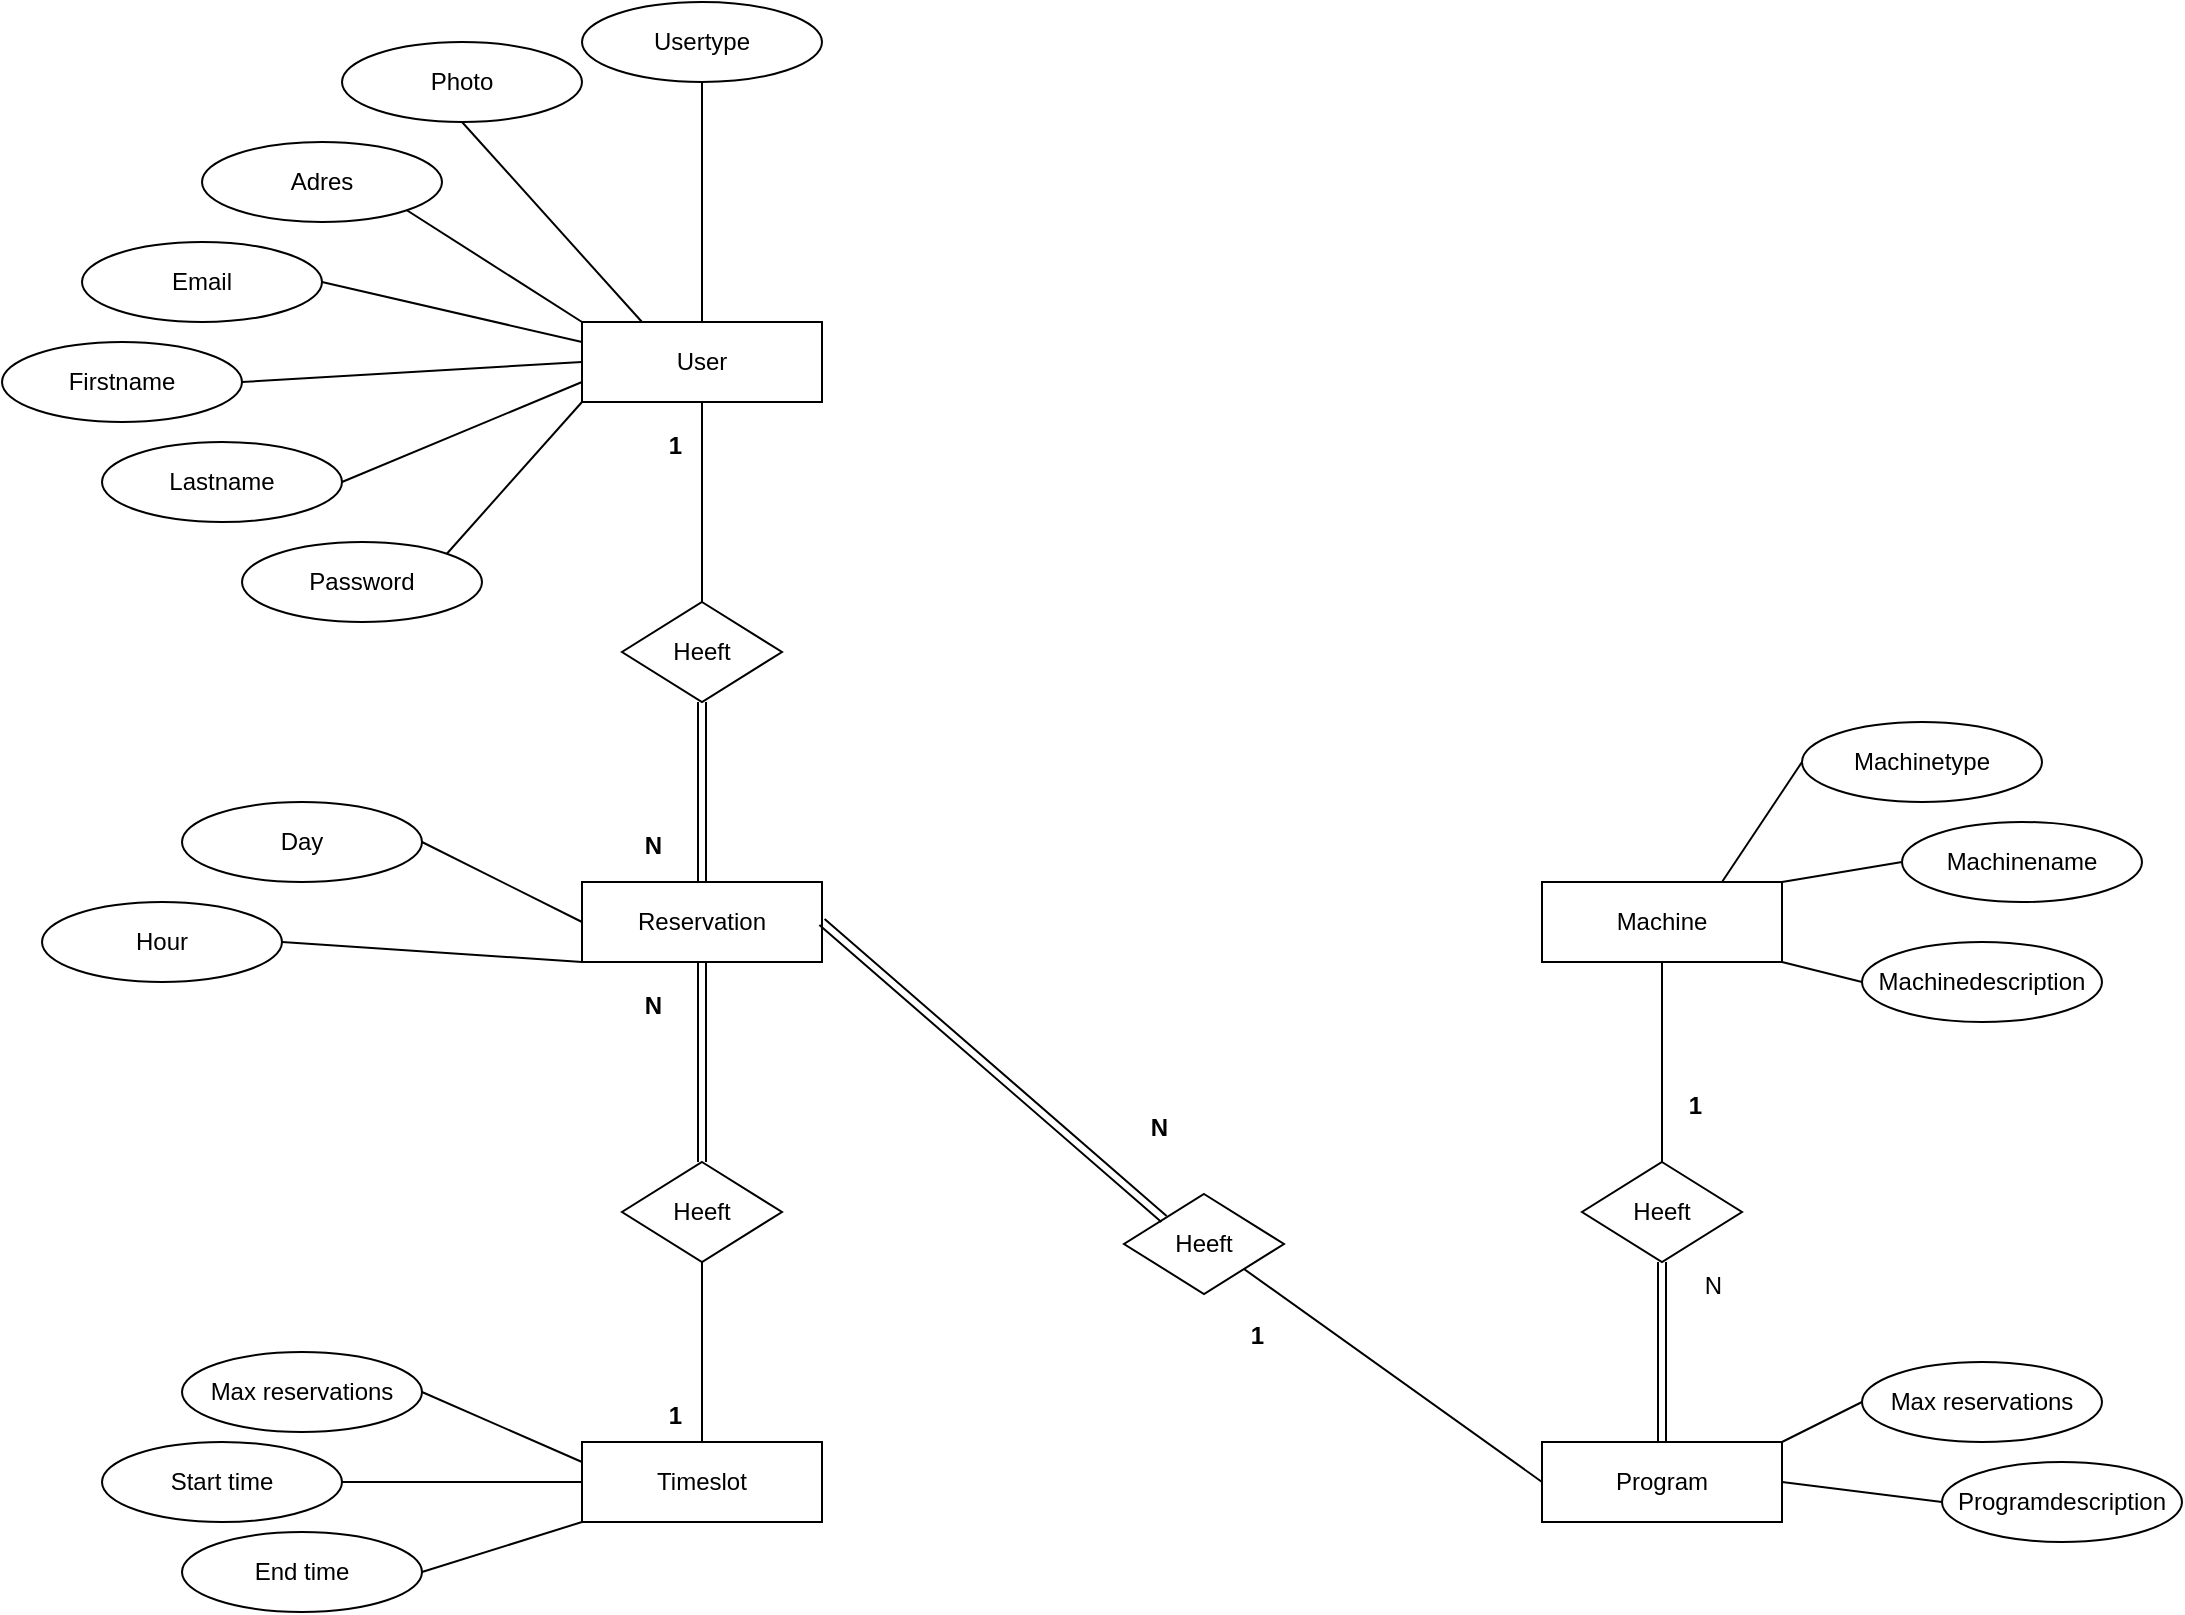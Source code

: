 <mxfile version="17.4.6" type="device"><diagram id="uhR68Uu0ZhXCivLVDMli" name="Page-1"><mxGraphModel dx="2714" dy="1060" grid="0" gridSize="10" guides="1" tooltips="1" connect="1" arrows="1" fold="1" page="1" pageScale="1" pageWidth="827" pageHeight="1169" math="0" shadow="0"><root><mxCell id="0"/><mxCell id="1" parent="0"/><mxCell id="2Ths3Q9fEgLO4eeY_A-U-1" value="User" style="rounded=0;whiteSpace=wrap;html=1;" parent="1" vertex="1"><mxGeometry x="80" y="160" width="120" height="40" as="geometry"/></mxCell><mxCell id="2Ths3Q9fEgLO4eeY_A-U-5" value="Timeslot" style="rounded=0;whiteSpace=wrap;html=1;" parent="1" vertex="1"><mxGeometry x="80" y="720" width="120" height="40" as="geometry"/></mxCell><mxCell id="2Ths3Q9fEgLO4eeY_A-U-6" value="Reservation" style="rounded=0;whiteSpace=wrap;html=1;" parent="1" vertex="1"><mxGeometry x="80" y="440" width="120" height="40" as="geometry"/></mxCell><mxCell id="2Ths3Q9fEgLO4eeY_A-U-7" value="Program" style="rounded=0;whiteSpace=wrap;html=1;" parent="1" vertex="1"><mxGeometry x="560" y="720" width="120" height="40" as="geometry"/></mxCell><mxCell id="2Ths3Q9fEgLO4eeY_A-U-9" value="Password" style="ellipse;whiteSpace=wrap;html=1;" parent="1" vertex="1"><mxGeometry x="-90" y="270" width="120" height="40" as="geometry"/></mxCell><mxCell id="2Ths3Q9fEgLO4eeY_A-U-10" value="Firstname" style="ellipse;whiteSpace=wrap;html=1;" parent="1" vertex="1"><mxGeometry x="-210" y="170" width="120" height="40" as="geometry"/></mxCell><mxCell id="2Ths3Q9fEgLO4eeY_A-U-11" value="Lastname" style="ellipse;whiteSpace=wrap;html=1;" parent="1" vertex="1"><mxGeometry x="-160" y="220" width="120" height="40" as="geometry"/></mxCell><mxCell id="2Ths3Q9fEgLO4eeY_A-U-12" value="Email" style="ellipse;whiteSpace=wrap;html=1;" parent="1" vertex="1"><mxGeometry x="-170" y="120" width="120" height="40" as="geometry"/></mxCell><mxCell id="2Ths3Q9fEgLO4eeY_A-U-19" value="" style="endArrow=none;html=1;rounded=0;entryX=1;entryY=0.5;entryDx=0;entryDy=0;exitX=0;exitY=0.25;exitDx=0;exitDy=0;" parent="1" source="2Ths3Q9fEgLO4eeY_A-U-1" target="2Ths3Q9fEgLO4eeY_A-U-12" edge="1"><mxGeometry width="50" height="50" relative="1" as="geometry"><mxPoint x="90" y="170" as="sourcePoint"/><mxPoint x="32.426" y="124.142" as="targetPoint"/></mxGeometry></mxCell><mxCell id="2Ths3Q9fEgLO4eeY_A-U-20" value="" style="endArrow=none;html=1;rounded=0;entryX=1;entryY=0.5;entryDx=0;entryDy=0;exitX=0;exitY=0.5;exitDx=0;exitDy=0;" parent="1" source="2Ths3Q9fEgLO4eeY_A-U-1" target="2Ths3Q9fEgLO4eeY_A-U-10" edge="1"><mxGeometry width="50" height="50" relative="1" as="geometry"><mxPoint x="90" y="180" as="sourcePoint"/><mxPoint x="-40" y="150" as="targetPoint"/></mxGeometry></mxCell><mxCell id="2Ths3Q9fEgLO4eeY_A-U-21" value="" style="endArrow=none;html=1;rounded=0;entryX=1;entryY=0.5;entryDx=0;entryDy=0;exitX=0;exitY=0.75;exitDx=0;exitDy=0;" parent="1" source="2Ths3Q9fEgLO4eeY_A-U-1" target="2Ths3Q9fEgLO4eeY_A-U-11" edge="1"><mxGeometry width="50" height="50" relative="1" as="geometry"><mxPoint x="90" y="190" as="sourcePoint"/><mxPoint x="-80" y="200" as="targetPoint"/></mxGeometry></mxCell><mxCell id="2Ths3Q9fEgLO4eeY_A-U-22" value="" style="endArrow=none;html=1;rounded=0;entryX=1;entryY=0;entryDx=0;entryDy=0;exitX=0;exitY=1;exitDx=0;exitDy=0;" parent="1" source="2Ths3Q9fEgLO4eeY_A-U-1" target="2Ths3Q9fEgLO4eeY_A-U-9" edge="1"><mxGeometry width="50" height="50" relative="1" as="geometry"><mxPoint x="90" y="200" as="sourcePoint"/><mxPoint x="-30" y="250" as="targetPoint"/></mxGeometry></mxCell><mxCell id="2Ths3Q9fEgLO4eeY_A-U-34" value="Heeft" style="rhombus;whiteSpace=wrap;html=1;" parent="1" vertex="1"><mxGeometry x="351" y="596" width="80" height="50" as="geometry"/></mxCell><mxCell id="2Ths3Q9fEgLO4eeY_A-U-44" value="Heeft" style="rhombus;whiteSpace=wrap;html=1;" parent="1" vertex="1"><mxGeometry x="100" y="300" width="80" height="50" as="geometry"/></mxCell><mxCell id="2Ths3Q9fEgLO4eeY_A-U-45" value="" style="endArrow=none;html=1;rounded=0;entryX=0.5;entryY=0;entryDx=0;entryDy=0;exitX=0.5;exitY=1;exitDx=0;exitDy=0;" parent="1" source="2Ths3Q9fEgLO4eeY_A-U-1" target="2Ths3Q9fEgLO4eeY_A-U-44" edge="1"><mxGeometry relative="1" as="geometry"><mxPoint x="390" y="190" as="sourcePoint"/><mxPoint x="490" y="190" as="targetPoint"/></mxGeometry></mxCell><mxCell id="2Ths3Q9fEgLO4eeY_A-U-46" value="1" style="resizable=0;html=1;align=right;verticalAlign=bottom;fontStyle=1" parent="2Ths3Q9fEgLO4eeY_A-U-45" connectable="0" vertex="1"><mxGeometry x="1" relative="1" as="geometry"><mxPoint x="-10" y="-70" as="offset"/></mxGeometry></mxCell><mxCell id="2Ths3Q9fEgLO4eeY_A-U-47" value="" style="shape=link;html=1;rounded=0;exitX=0.5;exitY=0;exitDx=0;exitDy=0;entryX=0.5;entryY=1;entryDx=0;entryDy=0;" parent="1" source="2Ths3Q9fEgLO4eeY_A-U-6" target="2Ths3Q9fEgLO4eeY_A-U-44" edge="1"><mxGeometry relative="1" as="geometry"><mxPoint x="210" y="190" as="sourcePoint"/><mxPoint x="310" y="190" as="targetPoint"/></mxGeometry></mxCell><mxCell id="2Ths3Q9fEgLO4eeY_A-U-48" value="N" style="resizable=0;html=1;align=right;verticalAlign=bottom;fontStyle=1" parent="2Ths3Q9fEgLO4eeY_A-U-47" connectable="0" vertex="1"><mxGeometry x="1" relative="1" as="geometry"><mxPoint x="-20" y="80" as="offset"/></mxGeometry></mxCell><mxCell id="2Ths3Q9fEgLO4eeY_A-U-49" value="Heeft" style="rhombus;whiteSpace=wrap;html=1;" parent="1" vertex="1"><mxGeometry x="100" y="580" width="80" height="50" as="geometry"/></mxCell><mxCell id="2Ths3Q9fEgLO4eeY_A-U-52" value="" style="endArrow=none;html=1;rounded=0;entryX=0.5;entryY=0;entryDx=0;entryDy=0;exitX=0.5;exitY=1;exitDx=0;exitDy=0;" parent="1" source="2Ths3Q9fEgLO4eeY_A-U-49" target="2Ths3Q9fEgLO4eeY_A-U-5" edge="1"><mxGeometry relative="1" as="geometry"><mxPoint x="150" y="490" as="sourcePoint"/><mxPoint x="150" y="590" as="targetPoint"/></mxGeometry></mxCell><mxCell id="2Ths3Q9fEgLO4eeY_A-U-53" value="1" style="resizable=0;html=1;align=right;verticalAlign=bottom;fontStyle=1" parent="2Ths3Q9fEgLO4eeY_A-U-52" connectable="0" vertex="1"><mxGeometry x="1" relative="1" as="geometry"><mxPoint x="-10" y="-5" as="offset"/></mxGeometry></mxCell><mxCell id="2Ths3Q9fEgLO4eeY_A-U-54" value="" style="endArrow=none;html=1;rounded=0;entryX=1;entryY=1;entryDx=0;entryDy=0;exitX=0;exitY=0.5;exitDx=0;exitDy=0;" parent="1" source="2Ths3Q9fEgLO4eeY_A-U-7" target="2Ths3Q9fEgLO4eeY_A-U-34" edge="1"><mxGeometry relative="1" as="geometry"><mxPoint x="390" y="790" as="sourcePoint"/><mxPoint x="290" y="790" as="targetPoint"/></mxGeometry></mxCell><mxCell id="2Ths3Q9fEgLO4eeY_A-U-55" value="1" style="resizable=0;html=1;align=right;verticalAlign=bottom;fontStyle=1" parent="2Ths3Q9fEgLO4eeY_A-U-54" connectable="0" vertex="1"><mxGeometry x="1" relative="1" as="geometry"><mxPoint x="10" y="42" as="offset"/></mxGeometry></mxCell><mxCell id="2Ths3Q9fEgLO4eeY_A-U-56" value="" style="shape=link;html=1;rounded=0;entryX=1;entryY=0.5;entryDx=0;entryDy=0;exitX=0;exitY=0;exitDx=0;exitDy=0;" parent="1" source="2Ths3Q9fEgLO4eeY_A-U-34" target="2Ths3Q9fEgLO4eeY_A-U-6" edge="1"><mxGeometry relative="1" as="geometry"><mxPoint x="511" y="504" as="sourcePoint"/><mxPoint x="403" y="350" as="targetPoint"/></mxGeometry></mxCell><mxCell id="2Ths3Q9fEgLO4eeY_A-U-57" value="N" style="resizable=0;html=1;align=right;verticalAlign=bottom;fontStyle=1" parent="2Ths3Q9fEgLO4eeY_A-U-56" connectable="0" vertex="1"><mxGeometry x="1" relative="1" as="geometry"><mxPoint x="174" y="112" as="offset"/></mxGeometry></mxCell><mxCell id="2Ths3Q9fEgLO4eeY_A-U-59" value="Max reservations" style="ellipse;whiteSpace=wrap;html=1;" parent="1" vertex="1"><mxGeometry x="-120" y="675" width="120" height="40" as="geometry"/></mxCell><mxCell id="2Ths3Q9fEgLO4eeY_A-U-61" value="" style="shape=link;html=1;rounded=0;exitX=0.5;exitY=0;exitDx=0;exitDy=0;entryX=0.5;entryY=1;entryDx=0;entryDy=0;" parent="1" source="2Ths3Q9fEgLO4eeY_A-U-49" target="2Ths3Q9fEgLO4eeY_A-U-6" edge="1"><mxGeometry relative="1" as="geometry"><mxPoint x="150" y="450" as="sourcePoint"/><mxPoint x="150" y="360" as="targetPoint"/></mxGeometry></mxCell><mxCell id="2Ths3Q9fEgLO4eeY_A-U-62" value="N" style="resizable=0;html=1;align=right;verticalAlign=bottom;fontStyle=1" parent="2Ths3Q9fEgLO4eeY_A-U-61" connectable="0" vertex="1"><mxGeometry x="1" relative="1" as="geometry"><mxPoint x="-20" y="30" as="offset"/></mxGeometry></mxCell><mxCell id="2Ths3Q9fEgLO4eeY_A-U-65" value="" style="endArrow=none;html=1;rounded=0;entryX=1;entryY=0.5;entryDx=0;entryDy=0;exitX=0;exitY=0.25;exitDx=0;exitDy=0;" parent="1" source="2Ths3Q9fEgLO4eeY_A-U-5" target="2Ths3Q9fEgLO4eeY_A-U-59" edge="1"><mxGeometry width="50" height="50" relative="1" as="geometry"><mxPoint x="90" y="460" as="sourcePoint"/><mxPoint x="10" y="430" as="targetPoint"/></mxGeometry></mxCell><mxCell id="2Ths3Q9fEgLO4eeY_A-U-67" value="Day" style="ellipse;whiteSpace=wrap;html=1;" parent="1" vertex="1"><mxGeometry x="-120" y="400" width="120" height="40" as="geometry"/></mxCell><mxCell id="2Ths3Q9fEgLO4eeY_A-U-71" value="" style="endArrow=none;html=1;rounded=0;entryX=1;entryY=0.5;entryDx=0;entryDy=0;exitX=0;exitY=0.5;exitDx=0;exitDy=0;" parent="1" source="2Ths3Q9fEgLO4eeY_A-U-6" target="2Ths3Q9fEgLO4eeY_A-U-67" edge="1"><mxGeometry width="50" height="50" relative="1" as="geometry"><mxPoint x="90" y="460" as="sourcePoint"/><mxPoint x="10" y="430" as="targetPoint"/></mxGeometry></mxCell><mxCell id="2Ths3Q9fEgLO4eeY_A-U-72" value="Start time" style="ellipse;whiteSpace=wrap;html=1;" parent="1" vertex="1"><mxGeometry x="-160" y="720" width="120" height="40" as="geometry"/></mxCell><mxCell id="2Ths3Q9fEgLO4eeY_A-U-73" value="" style="endArrow=none;html=1;rounded=0;entryX=1;entryY=0.5;entryDx=0;entryDy=0;exitX=0;exitY=0.5;exitDx=0;exitDy=0;" parent="1" source="2Ths3Q9fEgLO4eeY_A-U-5" target="2Ths3Q9fEgLO4eeY_A-U-72" edge="1"><mxGeometry width="50" height="50" relative="1" as="geometry"><mxPoint x="70" y="800" as="sourcePoint"/><mxPoint x="10" y="705" as="targetPoint"/></mxGeometry></mxCell><mxCell id="YEGYBTWSLe9J1BFGe-3b-15" value="Adres" style="ellipse;whiteSpace=wrap;html=1;" parent="1" vertex="1"><mxGeometry x="-110" y="70" width="120" height="40" as="geometry"/></mxCell><mxCell id="YEGYBTWSLe9J1BFGe-3b-16" value="" style="endArrow=none;html=1;rounded=0;entryX=1;entryY=1;entryDx=0;entryDy=0;exitX=0;exitY=0;exitDx=0;exitDy=0;" parent="1" source="2Ths3Q9fEgLO4eeY_A-U-1" target="YEGYBTWSLe9J1BFGe-3b-15" edge="1"><mxGeometry width="50" height="50" relative="1" as="geometry"><mxPoint x="90" y="180" as="sourcePoint"/><mxPoint x="-40" y="150" as="targetPoint"/></mxGeometry></mxCell><mxCell id="YEGYBTWSLe9J1BFGe-3b-17" value="Photo" style="ellipse;whiteSpace=wrap;html=1;" parent="1" vertex="1"><mxGeometry x="-40" y="20" width="120" height="40" as="geometry"/></mxCell><mxCell id="YEGYBTWSLe9J1BFGe-3b-18" value="" style="endArrow=none;html=1;rounded=0;entryX=0.5;entryY=1;entryDx=0;entryDy=0;exitX=0.25;exitY=0;exitDx=0;exitDy=0;" parent="1" source="2Ths3Q9fEgLO4eeY_A-U-1" target="YEGYBTWSLe9J1BFGe-3b-17" edge="1"><mxGeometry width="50" height="50" relative="1" as="geometry"><mxPoint x="90" y="170" as="sourcePoint"/><mxPoint x="2.426" y="114.142" as="targetPoint"/></mxGeometry></mxCell><mxCell id="PDonbtpJuJUiIFW9ZxAD-1" value="Machine" style="rounded=0;whiteSpace=wrap;html=1;" parent="1" vertex="1"><mxGeometry x="560" y="440" width="120" height="40" as="geometry"/></mxCell><mxCell id="PDonbtpJuJUiIFW9ZxAD-3" value="Usertype" style="ellipse;whiteSpace=wrap;html=1;" parent="1" vertex="1"><mxGeometry x="80" width="120" height="40" as="geometry"/></mxCell><mxCell id="PDonbtpJuJUiIFW9ZxAD-5" value="" style="endArrow=none;html=1;rounded=0;entryX=0.5;entryY=1;entryDx=0;entryDy=0;exitX=0.5;exitY=0;exitDx=0;exitDy=0;" parent="1" source="2Ths3Q9fEgLO4eeY_A-U-1" target="PDonbtpJuJUiIFW9ZxAD-3" edge="1"><mxGeometry width="50" height="50" relative="1" as="geometry"><mxPoint x="120" y="170.0" as="sourcePoint"/><mxPoint x="30" y="70.0" as="targetPoint"/></mxGeometry></mxCell><mxCell id="PDonbtpJuJUiIFW9ZxAD-6" value="Heeft" style="rhombus;whiteSpace=wrap;html=1;" parent="1" vertex="1"><mxGeometry x="580" y="580" width="80" height="50" as="geometry"/></mxCell><mxCell id="PDonbtpJuJUiIFW9ZxAD-7" value="Hour" style="ellipse;whiteSpace=wrap;html=1;" parent="1" vertex="1"><mxGeometry x="-190" y="450" width="120" height="40" as="geometry"/></mxCell><mxCell id="PDonbtpJuJUiIFW9ZxAD-8" value="" style="endArrow=none;html=1;rounded=0;entryX=1;entryY=0.5;entryDx=0;entryDy=0;exitX=0;exitY=1;exitDx=0;exitDy=0;" parent="1" source="2Ths3Q9fEgLO4eeY_A-U-6" target="PDonbtpJuJUiIFW9ZxAD-7" edge="1"><mxGeometry width="50" height="50" relative="1" as="geometry"><mxPoint x="90" y="470" as="sourcePoint"/><mxPoint x="10" y="430" as="targetPoint"/></mxGeometry></mxCell><mxCell id="PDonbtpJuJUiIFW9ZxAD-9" value="End time" style="ellipse;whiteSpace=wrap;html=1;" parent="1" vertex="1"><mxGeometry x="-120" y="765" width="120" height="40" as="geometry"/></mxCell><mxCell id="PDonbtpJuJUiIFW9ZxAD-10" value="" style="endArrow=none;html=1;rounded=0;entryX=1;entryY=0.5;entryDx=0;entryDy=0;exitX=0;exitY=1;exitDx=0;exitDy=0;" parent="1" source="2Ths3Q9fEgLO4eeY_A-U-5" target="PDonbtpJuJUiIFW9ZxAD-9" edge="1"><mxGeometry width="50" height="50" relative="1" as="geometry"><mxPoint x="80" y="800" as="sourcePoint"/><mxPoint x="-30" y="750" as="targetPoint"/></mxGeometry></mxCell><mxCell id="PDonbtpJuJUiIFW9ZxAD-11" value="Max reservations" style="ellipse;whiteSpace=wrap;html=1;" parent="1" vertex="1"><mxGeometry x="720" y="680" width="120" height="40" as="geometry"/></mxCell><mxCell id="PDonbtpJuJUiIFW9ZxAD-14" value="" style="endArrow=none;html=1;rounded=0;entryX=0;entryY=0.5;entryDx=0;entryDy=0;exitX=1;exitY=0;exitDx=0;exitDy=0;" parent="1" source="2Ths3Q9fEgLO4eeY_A-U-7" target="PDonbtpJuJUiIFW9ZxAD-11" edge="1"><mxGeometry width="50" height="50" relative="1" as="geometry"><mxPoint x="90" y="740" as="sourcePoint"/><mxPoint x="10" y="705" as="targetPoint"/></mxGeometry></mxCell><mxCell id="PDonbtpJuJUiIFW9ZxAD-15" value="Machinetype" style="ellipse;whiteSpace=wrap;html=1;" parent="1" vertex="1"><mxGeometry x="690" y="360" width="120" height="40" as="geometry"/></mxCell><mxCell id="PDonbtpJuJUiIFW9ZxAD-16" value="Machinename" style="ellipse;whiteSpace=wrap;html=1;" parent="1" vertex="1"><mxGeometry x="740" y="410" width="120" height="40" as="geometry"/></mxCell><mxCell id="PDonbtpJuJUiIFW9ZxAD-17" value="Machinedescription" style="ellipse;whiteSpace=wrap;html=1;" parent="1" vertex="1"><mxGeometry x="720" y="470" width="120" height="40" as="geometry"/></mxCell><mxCell id="PDonbtpJuJUiIFW9ZxAD-18" value="" style="endArrow=none;html=1;rounded=0;entryX=0.75;entryY=0;entryDx=0;entryDy=0;exitX=0;exitY=0.5;exitDx=0;exitDy=0;" parent="1" source="PDonbtpJuJUiIFW9ZxAD-15" target="PDonbtpJuJUiIFW9ZxAD-1" edge="1"><mxGeometry width="50" height="50" relative="1" as="geometry"><mxPoint x="690" y="730" as="sourcePoint"/><mxPoint x="730" y="710" as="targetPoint"/></mxGeometry></mxCell><mxCell id="PDonbtpJuJUiIFW9ZxAD-19" value="" style="endArrow=none;html=1;rounded=0;exitX=0;exitY=0.5;exitDx=0;exitDy=0;entryX=1;entryY=0;entryDx=0;entryDy=0;" parent="1" source="PDonbtpJuJUiIFW9ZxAD-16" target="PDonbtpJuJUiIFW9ZxAD-1" edge="1"><mxGeometry width="50" height="50" relative="1" as="geometry"><mxPoint x="700" y="390" as="sourcePoint"/><mxPoint x="690" y="420" as="targetPoint"/></mxGeometry></mxCell><mxCell id="PDonbtpJuJUiIFW9ZxAD-20" value="" style="endArrow=none;html=1;rounded=0;exitX=0;exitY=0.5;exitDx=0;exitDy=0;entryX=1;entryY=1;entryDx=0;entryDy=0;" parent="1" source="PDonbtpJuJUiIFW9ZxAD-17" target="PDonbtpJuJUiIFW9ZxAD-1" edge="1"><mxGeometry width="50" height="50" relative="1" as="geometry"><mxPoint x="750" y="440" as="sourcePoint"/><mxPoint x="690" y="450" as="targetPoint"/></mxGeometry></mxCell><mxCell id="PDonbtpJuJUiIFW9ZxAD-21" value="" style="shape=link;html=1;rounded=0;entryX=0.5;entryY=0;entryDx=0;entryDy=0;exitX=0.5;exitY=1;exitDx=0;exitDy=0;" parent="1" source="PDonbtpJuJUiIFW9ZxAD-6" target="2Ths3Q9fEgLO4eeY_A-U-7" edge="1"><mxGeometry relative="1" as="geometry"><mxPoint x="412" y="435" as="sourcePoint"/><mxPoint x="524" y="565" as="targetPoint"/></mxGeometry></mxCell><mxCell id="PDonbtpJuJUiIFW9ZxAD-22" value="N" style="resizable=0;html=1;align=right;verticalAlign=bottom;" parent="PDonbtpJuJUiIFW9ZxAD-21" connectable="0" vertex="1"><mxGeometry x="1" relative="1" as="geometry"><mxPoint x="30" y="-70" as="offset"/></mxGeometry></mxCell><mxCell id="PDonbtpJuJUiIFW9ZxAD-23" value="" style="endArrow=none;html=1;rounded=0;entryX=0.5;entryY=1;entryDx=0;entryDy=0;exitX=0.5;exitY=0;exitDx=0;exitDy=0;" parent="1" source="PDonbtpJuJUiIFW9ZxAD-6" target="PDonbtpJuJUiIFW9ZxAD-1" edge="1"><mxGeometry relative="1" as="geometry"><mxPoint x="607" y="547" as="sourcePoint"/><mxPoint x="210" y="750" as="targetPoint"/></mxGeometry></mxCell><mxCell id="PDonbtpJuJUiIFW9ZxAD-24" value="1" style="resizable=0;html=1;align=right;verticalAlign=bottom;fontStyle=1" parent="PDonbtpJuJUiIFW9ZxAD-23" connectable="0" vertex="1"><mxGeometry x="1" relative="1" as="geometry"><mxPoint x="20" y="80" as="offset"/></mxGeometry></mxCell><mxCell id="PDonbtpJuJUiIFW9ZxAD-25" value="Programdescription" style="ellipse;whiteSpace=wrap;html=1;" parent="1" vertex="1"><mxGeometry x="760" y="730" width="120" height="40" as="geometry"/></mxCell><mxCell id="PDonbtpJuJUiIFW9ZxAD-26" value="" style="endArrow=none;html=1;rounded=0;entryX=0;entryY=0.5;entryDx=0;entryDy=0;exitX=1;exitY=0.5;exitDx=0;exitDy=0;" parent="1" source="2Ths3Q9fEgLO4eeY_A-U-7" target="PDonbtpJuJUiIFW9ZxAD-25" edge="1"><mxGeometry width="50" height="50" relative="1" as="geometry"><mxPoint x="690" y="730" as="sourcePoint"/><mxPoint x="730" y="710" as="targetPoint"/></mxGeometry></mxCell></root></mxGraphModel></diagram></mxfile>